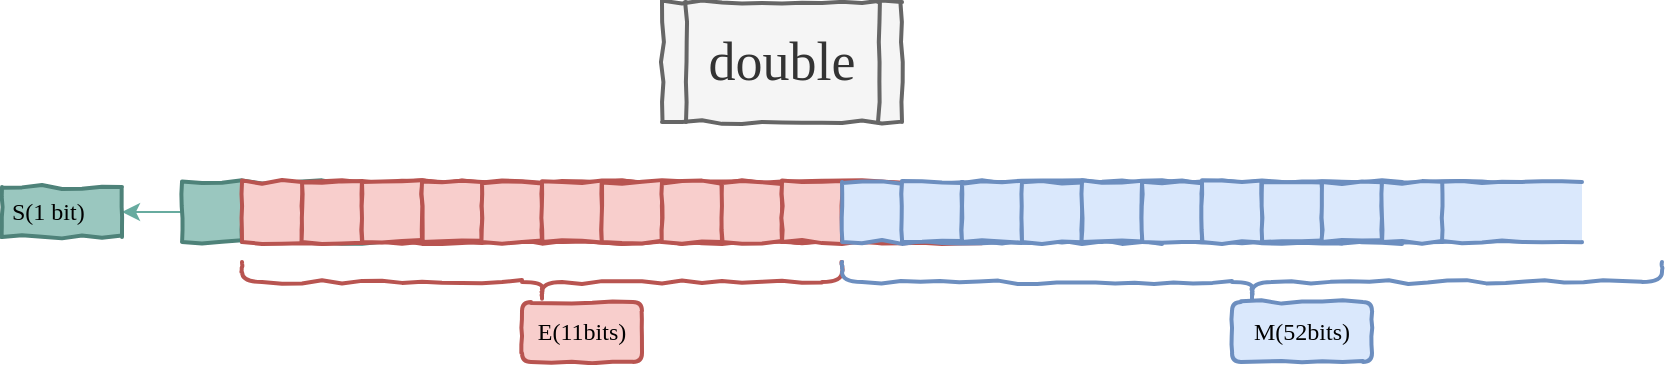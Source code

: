 <mxfile version="20.8.3" type="device"><diagram id="yx5Avm8yBmjql6soaojc" name="第 1 页"><mxGraphModel dx="954" dy="627" grid="1" gridSize="10" guides="1" tooltips="1" connect="1" arrows="1" fold="1" page="1" pageScale="1" pageWidth="1600" pageHeight="900" math="0" shadow="0"><root><mxCell id="0"/><mxCell id="1" parent="0"/><mxCell id="CjRMFj73qpUq9D9n-u2H-357" value="" style="edgeStyle=orthogonalEdgeStyle;rounded=0;orthogonalLoop=1;jettySize=auto;html=1;strokeColor=#67AB9F;fontFamily=Comic Sans MS;fontSize=26;" edge="1" parent="1" source="CjRMFj73qpUq9D9n-u2H-335" target="CjRMFj73qpUq9D9n-u2H-356"><mxGeometry relative="1" as="geometry"/></mxCell><mxCell id="CjRMFj73qpUq9D9n-u2H-335" value="" style="html=1;dashed=0;whitespace=wrap;shape=mxgraph.dfd.dataStoreID;align=left;spacingLeft=3;points=[[0,0],[0.5,0],[1,0],[0,0.5],[1,0.5],[0,1],[0.5,1],[1,1]];comic=1;strokeWidth=2;fontFamily=Comic Sans MS;fontSize=26;fillColor=#9AC7BF;strokeColor=#4E8279;" vertex="1" parent="1"><mxGeometry x="230" y="270" width="100" height="30" as="geometry"/></mxCell><mxCell id="CjRMFj73qpUq9D9n-u2H-336" value="" style="html=1;dashed=0;whitespace=wrap;shape=mxgraph.dfd.dataStoreID;align=left;spacingLeft=3;points=[[0,0],[0.5,0],[1,0],[0,0.5],[1,0.5],[0,1],[0.5,1],[1,1]];comic=1;strokeWidth=2;fontFamily=Comic Sans MS;fontSize=26;fillColor=#f8cecc;strokeColor=#b85450;" vertex="1" parent="1"><mxGeometry x="260" y="270" width="100" height="30" as="geometry"/></mxCell><mxCell id="CjRMFj73qpUq9D9n-u2H-337" value="" style="html=1;dashed=0;whitespace=wrap;shape=mxgraph.dfd.dataStoreID;align=left;spacingLeft=3;points=[[0,0],[0.5,0],[1,0],[0,0.5],[1,0.5],[0,1],[0.5,1],[1,1]];comic=1;strokeWidth=2;fontFamily=Comic Sans MS;fontSize=26;fillColor=#f8cecc;strokeColor=#b85450;" vertex="1" parent="1"><mxGeometry x="290" y="270" width="100" height="30" as="geometry"/></mxCell><mxCell id="CjRMFj73qpUq9D9n-u2H-338" value="" style="html=1;dashed=0;whitespace=wrap;shape=mxgraph.dfd.dataStoreID;align=left;spacingLeft=3;points=[[0,0],[0.5,0],[1,0],[0,0.5],[1,0.5],[0,1],[0.5,1],[1,1]];comic=1;strokeWidth=2;fontFamily=Comic Sans MS;fontSize=26;fillColor=#f8cecc;strokeColor=#b85450;" vertex="1" parent="1"><mxGeometry x="320" y="270" width="100" height="30" as="geometry"/></mxCell><mxCell id="CjRMFj73qpUq9D9n-u2H-339" value="" style="html=1;dashed=0;whitespace=wrap;shape=mxgraph.dfd.dataStoreID;align=left;spacingLeft=3;points=[[0,0],[0.5,0],[1,0],[0,0.5],[1,0.5],[0,1],[0.5,1],[1,1]];comic=1;strokeWidth=2;fontFamily=Comic Sans MS;fontSize=26;fillColor=#f8cecc;strokeColor=#b85450;" vertex="1" parent="1"><mxGeometry x="350" y="270" width="100" height="30" as="geometry"/></mxCell><mxCell id="CjRMFj73qpUq9D9n-u2H-340" value="" style="html=1;dashed=0;whitespace=wrap;shape=mxgraph.dfd.dataStoreID;align=left;spacingLeft=3;points=[[0,0],[0.5,0],[1,0],[0,0.5],[1,0.5],[0,1],[0.5,1],[1,1]];comic=1;strokeWidth=2;fontFamily=Comic Sans MS;fontSize=26;fillColor=#f8cecc;strokeColor=#b85450;" vertex="1" parent="1"><mxGeometry x="380" y="270" width="100" height="30" as="geometry"/></mxCell><mxCell id="CjRMFj73qpUq9D9n-u2H-341" value="" style="html=1;dashed=0;whitespace=wrap;shape=mxgraph.dfd.dataStoreID;align=left;spacingLeft=3;points=[[0,0],[0.5,0],[1,0],[0,0.5],[1,0.5],[0,1],[0.5,1],[1,1]];comic=1;strokeWidth=2;fontFamily=Comic Sans MS;fontSize=26;fillColor=#f8cecc;strokeColor=#b85450;" vertex="1" parent="1"><mxGeometry x="410" y="270" width="100" height="30" as="geometry"/></mxCell><mxCell id="CjRMFj73qpUq9D9n-u2H-342" value="" style="html=1;dashed=0;whitespace=wrap;shape=mxgraph.dfd.dataStoreID;align=left;spacingLeft=3;points=[[0,0],[0.5,0],[1,0],[0,0.5],[1,0.5],[0,1],[0.5,1],[1,1]];comic=1;strokeWidth=2;fontFamily=Comic Sans MS;fontSize=26;fillColor=#f8cecc;strokeColor=#b85450;" vertex="1" parent="1"><mxGeometry x="440" y="270" width="100" height="30" as="geometry"/></mxCell><mxCell id="CjRMFj73qpUq9D9n-u2H-343" value="" style="html=1;dashed=0;whitespace=wrap;shape=mxgraph.dfd.dataStoreID;align=left;spacingLeft=3;points=[[0,0],[0.5,0],[1,0],[0,0.5],[1,0.5],[0,1],[0.5,1],[1,1]];comic=1;strokeWidth=2;fontFamily=Comic Sans MS;fontSize=26;fillColor=#f8cecc;strokeColor=#b85450;" vertex="1" parent="1"><mxGeometry x="470" y="270" width="100" height="30" as="geometry"/></mxCell><mxCell id="CjRMFj73qpUq9D9n-u2H-344" value="" style="html=1;dashed=0;whitespace=wrap;shape=mxgraph.dfd.dataStoreID;align=left;spacingLeft=3;points=[[0,0],[0.5,0],[1,0],[0,0.5],[1,0.5],[0,1],[0.5,1],[1,1]];comic=1;strokeWidth=2;fontFamily=Comic Sans MS;fontSize=26;fillColor=#f8cecc;strokeColor=#b85450;" vertex="1" parent="1"><mxGeometry x="500" y="270" width="100" height="30" as="geometry"/></mxCell><mxCell id="CjRMFj73qpUq9D9n-u2H-345" value="" style="html=1;dashed=0;whitespace=wrap;shape=mxgraph.dfd.dataStoreID;align=left;spacingLeft=3;points=[[0,0],[0.5,0],[1,0],[0,0.5],[1,0.5],[0,1],[0.5,1],[1,1]];comic=1;strokeWidth=2;fontFamily=Comic Sans MS;fontSize=26;fillColor=#f8cecc;strokeColor=#b85450;" vertex="1" parent="1"><mxGeometry x="530" y="270" width="100" height="30" as="geometry"/></mxCell><mxCell id="CjRMFj73qpUq9D9n-u2H-346" value="" style="html=1;dashed=0;whitespace=wrap;shape=mxgraph.dfd.dataStoreID;align=left;spacingLeft=3;points=[[0,0],[0.5,0],[1,0],[0,0.5],[1,0.5],[0,1],[0.5,1],[1,1]];comic=1;strokeWidth=2;fontFamily=Comic Sans MS;fontSize=26;fillColor=#dae8fc;strokeColor=#6c8ebf;" vertex="1" parent="1"><mxGeometry x="560" y="270" width="100" height="30" as="geometry"/></mxCell><mxCell id="CjRMFj73qpUq9D9n-u2H-347" value="" style="html=1;dashed=0;whitespace=wrap;shape=mxgraph.dfd.dataStoreID;align=left;spacingLeft=3;points=[[0,0],[0.5,0],[1,0],[0,0.5],[1,0.5],[0,1],[0.5,1],[1,1]];comic=1;strokeWidth=2;fontFamily=Comic Sans MS;fontSize=26;fillColor=#dae8fc;strokeColor=#6c8ebf;" vertex="1" parent="1"><mxGeometry x="590" y="270" width="100" height="30" as="geometry"/></mxCell><mxCell id="CjRMFj73qpUq9D9n-u2H-348" value="" style="html=1;dashed=0;whitespace=wrap;shape=mxgraph.dfd.dataStoreID;align=left;spacingLeft=3;points=[[0,0],[0.5,0],[1,0],[0,0.5],[1,0.5],[0,1],[0.5,1],[1,1]];comic=1;strokeWidth=2;fontFamily=Comic Sans MS;fontSize=26;fillColor=#dae8fc;strokeColor=#6c8ebf;" vertex="1" parent="1"><mxGeometry x="620" y="270" width="100" height="30" as="geometry"/></mxCell><mxCell id="CjRMFj73qpUq9D9n-u2H-349" value="" style="html=1;dashed=0;whitespace=wrap;shape=mxgraph.dfd.dataStoreID;align=left;spacingLeft=3;points=[[0,0],[0.5,0],[1,0],[0,0.5],[1,0.5],[0,1],[0.5,1],[1,1]];comic=1;strokeWidth=2;fontFamily=Comic Sans MS;fontSize=26;fillColor=#dae8fc;strokeColor=#6c8ebf;" vertex="1" parent="1"><mxGeometry x="650" y="270" width="100" height="30" as="geometry"/></mxCell><mxCell id="CjRMFj73qpUq9D9n-u2H-350" value="" style="html=1;dashed=0;whitespace=wrap;shape=mxgraph.dfd.dataStoreID;align=left;spacingLeft=3;points=[[0,0],[0.5,0],[1,0],[0,0.5],[1,0.5],[0,1],[0.5,1],[1,1]];comic=1;strokeWidth=2;fontFamily=Comic Sans MS;fontSize=26;fillColor=#dae8fc;strokeColor=#6c8ebf;" vertex="1" parent="1"><mxGeometry x="680" y="270" width="100" height="30" as="geometry"/></mxCell><mxCell id="CjRMFj73qpUq9D9n-u2H-351" value="" style="html=1;dashed=0;whitespace=wrap;shape=mxgraph.dfd.dataStoreID;align=left;spacingLeft=3;points=[[0,0],[0.5,0],[1,0],[0,0.5],[1,0.5],[0,1],[0.5,1],[1,1]];comic=1;strokeWidth=2;fontFamily=Comic Sans MS;fontSize=26;fillColor=#dae8fc;strokeColor=#6c8ebf;" vertex="1" parent="1"><mxGeometry x="710" y="270" width="100" height="30" as="geometry"/></mxCell><mxCell id="CjRMFj73qpUq9D9n-u2H-352" value="" style="html=1;dashed=0;whitespace=wrap;shape=mxgraph.dfd.dataStoreID;align=left;spacingLeft=3;points=[[0,0],[0.5,0],[1,0],[0,0.5],[1,0.5],[0,1],[0.5,1],[1,1]];comic=1;strokeWidth=2;fontFamily=Comic Sans MS;fontSize=26;fillColor=#dae8fc;strokeColor=#6c8ebf;" vertex="1" parent="1"><mxGeometry x="740" y="270" width="100" height="30" as="geometry"/></mxCell><mxCell id="CjRMFj73qpUq9D9n-u2H-353" value="" style="html=1;dashed=0;whitespace=wrap;shape=mxgraph.dfd.dataStoreID;align=left;spacingLeft=3;points=[[0,0],[0.5,0],[1,0],[0,0.5],[1,0.5],[0,1],[0.5,1],[1,1]];comic=1;strokeWidth=2;fontFamily=Comic Sans MS;fontSize=26;fillColor=#dae8fc;strokeColor=#6c8ebf;" vertex="1" parent="1"><mxGeometry x="770" y="270" width="100" height="30" as="geometry"/></mxCell><mxCell id="CjRMFj73qpUq9D9n-u2H-354" value="" style="html=1;dashed=0;whitespace=wrap;shape=mxgraph.dfd.dataStoreID;align=left;spacingLeft=3;points=[[0,0],[0.5,0],[1,0],[0,0.5],[1,0.5],[0,1],[0.5,1],[1,1]];comic=1;strokeWidth=2;fontFamily=Comic Sans MS;fontSize=26;fillColor=#dae8fc;strokeColor=#6c8ebf;" vertex="1" parent="1"><mxGeometry x="800" y="270" width="100" height="30" as="geometry"/></mxCell><mxCell id="CjRMFj73qpUq9D9n-u2H-355" value="" style="html=1;dashed=0;whitespace=wrap;shape=mxgraph.dfd.dataStoreID;align=left;spacingLeft=3;points=[[0,0],[0.5,0],[1,0],[0,0.5],[1,0.5],[0,1],[0.5,1],[1,1]];comic=1;strokeWidth=2;fontFamily=Comic Sans MS;fontSize=26;fillColor=#dae8fc;strokeColor=#6c8ebf;" vertex="1" parent="1"><mxGeometry x="830" y="270" width="100" height="30" as="geometry"/></mxCell><mxCell id="CjRMFj73qpUq9D9n-u2H-356" value="S(1 bit)" style="whiteSpace=wrap;html=1;fontSize=12;fontFamily=Comic Sans MS;align=left;fillColor=#9AC7BF;strokeColor=#4E8279;dashed=0;spacingLeft=3;comic=1;strokeWidth=2;" vertex="1" parent="1"><mxGeometry x="140" y="272.5" width="60" height="25" as="geometry"/></mxCell><mxCell id="CjRMFj73qpUq9D9n-u2H-358" value="" style="shape=curlyBracket;whiteSpace=wrap;html=1;rounded=1;flipH=1;labelPosition=right;verticalLabelPosition=middle;align=left;verticalAlign=middle;comic=1;strokeColor=#b85450;strokeWidth=2;fontFamily=Comic Sans MS;fontSize=12;fillColor=#f8cecc;direction=north;" vertex="1" parent="1"><mxGeometry x="260" y="310" width="300" height="20" as="geometry"/></mxCell><mxCell id="CjRMFj73qpUq9D9n-u2H-360" value="E(11bits)" style="rounded=1;whiteSpace=wrap;html=1;comic=1;strokeColor=#b85450;strokeWidth=2;fontFamily=Comic Sans MS;fontSize=12;fillColor=#f8cecc;" vertex="1" parent="1"><mxGeometry x="400" y="330" width="60" height="30" as="geometry"/></mxCell><mxCell id="CjRMFj73qpUq9D9n-u2H-361" value="" style="shape=curlyBracket;whiteSpace=wrap;html=1;rounded=1;flipH=1;labelPosition=right;verticalLabelPosition=middle;align=left;verticalAlign=middle;comic=1;strokeColor=#6c8ebf;strokeWidth=2;fontFamily=Comic Sans MS;fontSize=12;fillColor=#dae8fc;direction=north;" vertex="1" parent="1"><mxGeometry x="560" y="310" width="410" height="20" as="geometry"/></mxCell><mxCell id="CjRMFj73qpUq9D9n-u2H-364" value="M(52bits)" style="rounded=1;whiteSpace=wrap;html=1;comic=1;strokeColor=#6c8ebf;strokeWidth=2;fontFamily=Comic Sans MS;fontSize=12;fillColor=#dae8fc;" vertex="1" parent="1"><mxGeometry x="755" y="330" width="70" height="30" as="geometry"/></mxCell><mxCell id="CjRMFj73qpUq9D9n-u2H-365" value="double" style="shape=process;whiteSpace=wrap;html=1;backgroundOutline=1;comic=1;strokeColor=#666666;strokeWidth=2;fontFamily=Comic Sans MS;fontSize=27;fillColor=#f5f5f5;fontColor=#333333;" vertex="1" parent="1"><mxGeometry x="470" y="180" width="120" height="60" as="geometry"/></mxCell></root></mxGraphModel></diagram></mxfile>